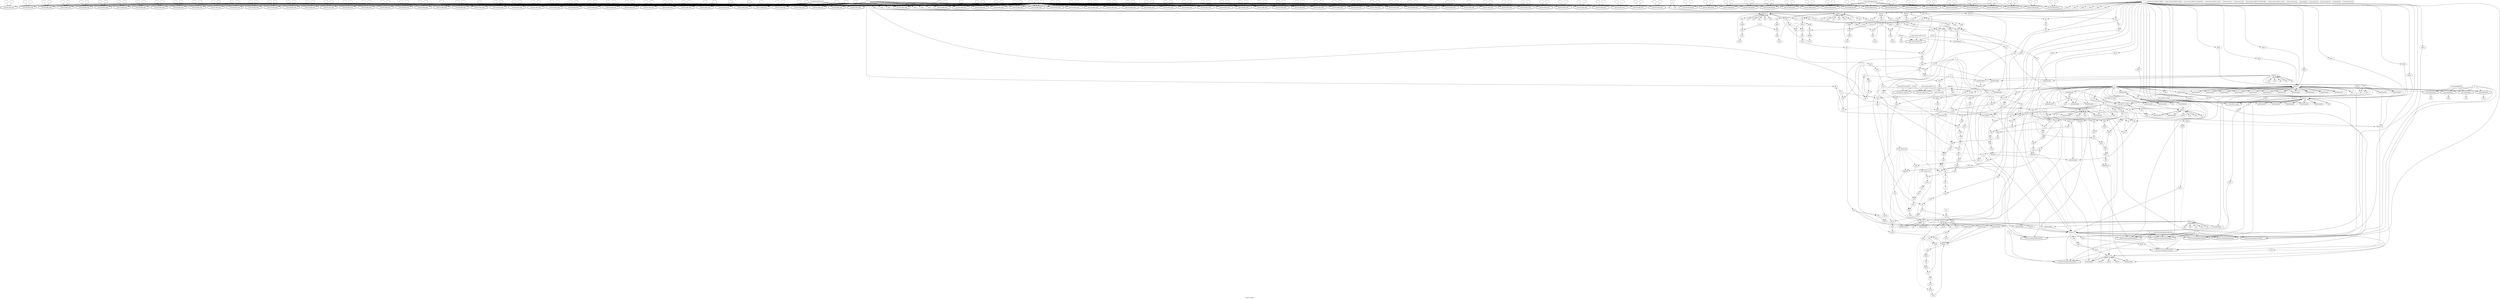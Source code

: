 digraph "DFG for 'Grafo'  "{
label="DFG for 'Grafo' ";
node_0[shape=ellipse,style=dashed,label="Memory 1"]
node_20[shape=octagon,style=solid,label="getelementptr"]
"node_0"->"node_20"
node_23[shape=doubleoctagon,style=solid,label="Call randombytes"]
"node_0"->"node_23"
node_29[shape=octagon,style=solid,label="getelementptr"]
"node_0"->"node_29"
node_31[shape=doubleoctagon,style=solid,label="Call randombytes"]
"node_0"->"node_31"
node_32[shape=octagon,style=solid,label="getelementptr"]
"node_0"->"node_32"
node_33[shape=octagon,style=solid,label="getelementptr"]
"node_0"->"node_33"
node_34[shape=doubleoctagon,style=solid,label="Call QRUOV_KeyGen"]
"node_0"->"node_34"
node_41[shape=octagon,style=solid,label="getelementptr"]
"node_0"->"node_41"
node_45[shape=octagon,style=solid,label="getelementptr"]
"node_0"->"node_45"
node_51[shape=octagon,style=solid,label="getelementptr"]
"node_0"->"node_51"
node_74[shape=doubleoctagon,style=solid,label="Call llvm.memcpy.p0i8.p0i8.i64"]
"node_0"->"node_74"
node_128[shape=octagon,style=solid,label="getelementptr"]
"node_0"->"node_128"
node_130[shape=doubleoctagon,style=solid,label="Call randombytes"]
"node_0"->"node_130"
node_134[shape=octagon,style=solid,label="getelementptr"]
"node_0"->"node_134"
node_136[shape=doubleoctagon,style=solid,label="Call randombytes"]
"node_0"->"node_136"
node_142[shape=octagon,style=solid,label="getelementptr"]
"node_0"->"node_142"
node_143[shape=octagon,style=solid,label="getelementptr"]
"node_0"->"node_143"
node_145[shape=doubleoctagon,style=solid,label="Call QRUOV_Sign"]
"node_0"->"node_145"
node_736[shape=octagon,style=solid,label="phi"]
"node_0"->"node_736"
node_1[shape=octagon,style=solid,label="alloca"]
"node_1"->"node_0"
node_9[shape=box,style=solid,label="0"]
node_7[shape=doubleoctagon,style=solid,label="Call llvm.dbg.value"]
"node_9"->"node_7"
node_13[shape=doubleoctagon,style=solid,label="Call llvm.dbg.value"]
"node_9"->"node_13"
node_40[shape=octagon,style=solid,label="store"]
"node_9"->"node_40"
node_50[shape=octagon,style=solid,label="store"]
"node_9"->"node_50"
node_55[shape=doubleoctagon,style=solid,label="Call llvm.dbg.value"]
"node_9"->"node_55"
node_58[shape=doubleoctagon,style=solid,label="Call llvm.dbg.value"]
"node_9"->"node_58"
node_61[shape=doubleoctagon,style=solid,label="Call llvm.dbg.value"]
"node_9"->"node_61"
node_69[shape=doubleoctagon,style=solid,label="Call llvm.dbg.value"]
"node_9"->"node_69"
node_94[shape=doubleoctagon,style=solid,label="Call llvm.dbg.value"]
"node_9"->"node_94"
node_97[shape=doubleoctagon,style=solid,label="Call llvm.dbg.value"]
"node_9"->"node_97"
node_100[shape=doubleoctagon,style=solid,label="Call llvm.dbg.value"]
"node_9"->"node_100"
node_103[shape=doubleoctagon,style=solid,label="Call llvm.dbg.value"]
"node_9"->"node_103"
node_204[shape=octagon,style=solid,label="phi"]
"node_9"->"node_204"
node_106[shape=doubleoctagon,style=solid,label="Call llvm.dbg.value"]
"node_9"->"node_106"
node_112[shape=octagon,style=solid,label="store"]
"node_9"->"node_112"
node_152[shape=octagon,style=solid,label="store"]
"node_9"->"node_152"
node_163[shape=doubleoctagon,style=solid,label="Call llvm.dbg.value"]
"node_9"->"node_163"
node_166[shape=doubleoctagon,style=solid,label="Call llvm.dbg.value"]
"node_9"->"node_166"
node_169[shape=doubleoctagon,style=solid,label="Call llvm.dbg.value"]
"node_9"->"node_169"
node_176[shape=doubleoctagon,style=solid,label="Call llvm.dbg.value"]
"node_9"->"node_176"
node_186[shape=doubleoctagon,style=solid,label="Call llvm.dbg.value"]
"node_9"->"node_186"
node_189[shape=doubleoctagon,style=solid,label="Call llvm.dbg.value"]
"node_9"->"node_189"
node_192[shape=doubleoctagon,style=solid,label="Call llvm.dbg.value"]
"node_9"->"node_192"
node_200[shape=doubleoctagon,style=solid,label="Call llvm.dbg.value"]
"node_9"->"node_200"
node_415[shape=doubleoctagon,style=solid,label="Call llvm.dbg.value"]
"node_9"->"node_415"
node_422[shape=doubleoctagon,style=solid,label="Call llvm.dbg.value"]
"node_9"->"node_422"
node_399[shape=doubleoctagon,style=solid,label="Call llvm.dbg.value"]
"node_9"->"node_399"
node_431[shape=doubleoctagon,style=solid,label="Call llvm.dbg.value"]
"node_9"->"node_431"
node_215[shape=doubleoctagon,style=solid,label="Call llvm.dbg.value"]
"node_9"->"node_215"
node_223[shape=doubleoctagon,style=solid,label="Call llvm.dbg.value"]
"node_9"->"node_223"
node_226[shape=doubleoctagon,style=solid,label="Call llvm.dbg.value"]
"node_9"->"node_226"
node_229[shape=doubleoctagon,style=solid,label="Call llvm.dbg.value"]
"node_9"->"node_229"
node_232[shape=doubleoctagon,style=solid,label="Call llvm.dbg.value"]
"node_9"->"node_232"
node_235[shape=doubleoctagon,style=solid,label="Call llvm.dbg.value"]
"node_9"->"node_235"
node_241[shape=octagon,style=solid,label="store"]
"node_9"->"node_241"
node_253[shape=octagon,style=solid,label="store"]
"node_9"->"node_253"
node_284[shape=doubleoctagon,style=solid,label="Call llvm.dbg.value"]
"node_9"->"node_284"
node_287[shape=doubleoctagon,style=solid,label="Call llvm.dbg.value"]
"node_9"->"node_287"
node_290[shape=doubleoctagon,style=solid,label="Call llvm.dbg.value"]
"node_9"->"node_290"
node_298[shape=doubleoctagon,style=solid,label="Call llvm.dbg.value"]
"node_9"->"node_298"
node_301[shape=octagon,style=solid,label="phi"]
"node_9"->"node_301"
node_315[shape=doubleoctagon,style=solid,label="Call llvm.dbg.value"]
"node_9"->"node_315"
node_317[shape=doubleoctagon,style=solid,label="Call llvm.dbg.value"]
"node_9"->"node_317"
node_320[shape=doubleoctagon,style=solid,label="Call llvm.dbg.value"]
"node_9"->"node_320"
node_323[shape=doubleoctagon,style=solid,label="Call llvm.dbg.value"]
"node_9"->"node_323"
node_330[shape=doubleoctagon,style=solid,label="Call llvm.dbg.value"]
"node_9"->"node_330"
node_345[shape=doubleoctagon,style=solid,label="Call llvm.dbg.value"]
"node_9"->"node_345"
node_348[shape=doubleoctagon,style=solid,label="Call llvm.dbg.value"]
"node_9"->"node_348"
node_351[shape=doubleoctagon,style=solid,label="Call llvm.dbg.value"]
"node_9"->"node_351"
node_366[shape=doubleoctagon,style=solid,label="Call llvm.dbg.value"]
"node_9"->"node_366"
node_373[shape=doubleoctagon,style=solid,label="Call llvm.dbg.value"]
"node_9"->"node_373"
node_378[shape=doubleoctagon,style=solid,label="Call llvm.dbg.value"]
"node_9"->"node_378"
node_385[shape=doubleoctagon,style=solid,label="Call llvm.dbg.value"]
"node_9"->"node_385"
node_391[shape=doubleoctagon,style=solid,label="Call llvm.dbg.value"]
"node_9"->"node_391"
node_409[shape=doubleoctagon,style=solid,label="Call llvm.dbg.value"]
"node_9"->"node_409"
node_412[shape=doubleoctagon,style=solid,label="Call llvm.dbg.value"]
"node_9"->"node_412"
node_425[shape=doubleoctagon,style=solid,label="Call llvm.dbg.value"]
"node_9"->"node_425"
node_428[shape=doubleoctagon,style=solid,label="Call llvm.dbg.value"]
"node_9"->"node_428"
node_441[shape=doubleoctagon,style=solid,label="Call llvm.dbg.value"]
"node_9"->"node_441"
node_448[shape=doubleoctagon,style=solid,label="Call llvm.dbg.value"]
"node_9"->"node_448"
node_456[shape=doubleoctagon,style=solid,label="Call llvm.dbg.value"]
"node_9"->"node_456"
node_462[shape=doubleoctagon,style=solid,label="Call llvm.dbg.value"]
"node_9"->"node_462"
node_466[shape=doubleoctagon,style=solid,label="Call llvm.dbg.value"]
"node_9"->"node_466"
node_473[shape=doubleoctagon,style=solid,label="Call llvm.dbg.value"]
"node_9"->"node_473"
node_501[shape=doubleoctagon,style=solid,label="Call llvm.dbg.value"]
"node_9"->"node_501"
node_515[shape=doubleoctagon,style=solid,label="Call llvm.dbg.value"]
"node_9"->"node_515"
node_518[shape=doubleoctagon,style=solid,label="Call llvm.dbg.value"]
"node_9"->"node_518"
node_521[shape=doubleoctagon,style=solid,label="Call llvm.dbg.value"]
"node_9"->"node_521"
node_528[shape=doubleoctagon,style=solid,label="Call llvm.dbg.value"]
"node_9"->"node_528"
node_540[shape=doubleoctagon,style=solid,label="Call llvm.dbg.value"]
"node_9"->"node_540"
node_543[shape=doubleoctagon,style=solid,label="Call llvm.dbg.value"]
"node_9"->"node_543"
node_549[shape=doubleoctagon,style=solid,label="Call llvm.dbg.value"]
"node_9"->"node_549"
node_566[shape=doubleoctagon,style=solid,label="Call llvm.dbg.value"]
"node_9"->"node_566"
node_571[shape=doubleoctagon,style=solid,label="Call llvm.dbg.value"]
"node_9"->"node_571"
node_574[shape=doubleoctagon,style=solid,label="Call llvm.dbg.value"]
"node_9"->"node_574"
node_584[shape=doubleoctagon,style=solid,label="Call llvm.dbg.value"]
"node_9"->"node_584"
node_590[shape=doubleoctagon,style=solid,label="Call llvm.dbg.value"]
"node_9"->"node_590"
node_600[shape=doubleoctagon,style=solid,label="Call llvm.dbg.value"]
"node_9"->"node_600"
node_605[shape=doubleoctagon,style=solid,label="Call llvm.dbg.value"]
"node_9"->"node_605"
node_612[shape=doubleoctagon,style=solid,label="Call llvm.dbg.value"]
"node_9"->"node_612"
node_625[shape=doubleoctagon,style=solid,label="Call llvm.dbg.value"]
"node_9"->"node_625"
node_636[shape=doubleoctagon,style=solid,label="Call llvm.dbg.value"]
"node_9"->"node_636"
node_641[shape=doubleoctagon,style=solid,label="Call llvm.dbg.value"]
"node_9"->"node_641"
node_648[shape=doubleoctagon,style=solid,label="Call llvm.dbg.value"]
"node_9"->"node_648"
node_657[shape=doubleoctagon,style=solid,label="Call llvm.dbg.value"]
"node_9"->"node_657"
node_662[shape=doubleoctagon,style=solid,label="Call llvm.dbg.value"]
"node_9"->"node_662"
node_665[shape=doubleoctagon,style=solid,label="Call llvm.dbg.value"]
"node_9"->"node_665"
node_668[shape=doubleoctagon,style=solid,label="Call llvm.dbg.value"]
"node_9"->"node_668"
node_677[shape=doubleoctagon,style=solid,label="Call llvm.dbg.value"]
"node_9"->"node_677"
node_684[shape=doubleoctagon,style=solid,label="Call llvm.dbg.value"]
"node_9"->"node_684"
node_692[shape=doubleoctagon,style=solid,label="Call llvm.dbg.value"]
"node_9"->"node_692"
node_718[shape=doubleoctagon,style=solid,label="Call llvm.dbg.value"]
"node_9"->"node_718"
node_723[shape=doubleoctagon,style=solid,label="Call llvm.dbg.value"]
"node_9"->"node_723"
node_727[shape=doubleoctagon,style=solid,label="Call llvm.dbg.value"]
"node_9"->"node_727"
node_10[shape=ellipse,style=solid,label=""]
"node_10"->"node_7"
node_11[shape=ellipse,style=solid,label=""]
node_26[shape=doubleoctagon,style=solid,label="Call llvm.dbg.declare"]
"node_11"->"node_26"
node_16[shape=doubleoctagon,style=solid,label="Call llvm.dbg.declare"]
"node_11"->"node_16"
"node_11"->"node_7"
"node_11"->"node_13"
node_37[shape=doubleoctagon,style=solid,label="Call llvm.dbg.declare"]
"node_11"->"node_37"
node_47[shape=doubleoctagon,style=solid,label="Call llvm.dbg.declare"]
"node_11"->"node_47"
"node_11"->"node_55"
"node_11"->"node_58"
"node_11"->"node_61"
"node_11"->"node_69"
"node_11"->"node_94"
"node_11"->"node_97"
"node_11"->"node_100"
"node_11"->"node_103"
"node_11"->"node_106"
node_109[shape=doubleoctagon,style=solid,label="Call llvm.dbg.declare"]
"node_11"->"node_109"
node_113[shape=doubleoctagon,style=solid,label="Call llvm.dbg.declare"]
"node_11"->"node_113"
node_120[shape=doubleoctagon,style=solid,label="Call llvm.dbg.declare"]
"node_11"->"node_120"
node_125[shape=doubleoctagon,style=solid,label="Call llvm.dbg.declare"]
"node_11"->"node_125"
node_131[shape=doubleoctagon,style=solid,label="Call llvm.dbg.declare"]
"node_11"->"node_131"
node_137[shape=doubleoctagon,style=solid,label="Call llvm.dbg.declare"]
"node_11"->"node_137"
node_149[shape=doubleoctagon,style=solid,label="Call llvm.dbg.declare"]
"node_11"->"node_149"
"node_11"->"node_163"
"node_11"->"node_166"
"node_11"->"node_169"
"node_11"->"node_176"
"node_11"->"node_186"
"node_11"->"node_189"
"node_11"->"node_192"
"node_11"->"node_200"
"node_11"->"node_415"
"node_11"->"node_422"
"node_11"->"node_399"
"node_11"->"node_431"
"node_11"->"node_215"
"node_11"->"node_223"
"node_11"->"node_226"
"node_11"->"node_229"
"node_11"->"node_232"
"node_11"->"node_235"
node_238[shape=doubleoctagon,style=solid,label="Call llvm.dbg.declare"]
"node_11"->"node_238"
node_242[shape=doubleoctagon,style=solid,label="Call llvm.dbg.declare"]
"node_11"->"node_242"
node_250[shape=doubleoctagon,style=solid,label="Call llvm.dbg.declare"]
"node_11"->"node_250"
node_254[shape=doubleoctagon,style=solid,label="Call llvm.dbg.declare"]
"node_11"->"node_254"
"node_11"->"node_284"
"node_11"->"node_287"
"node_11"->"node_290"
"node_11"->"node_298"
"node_11"->"node_315"
"node_11"->"node_317"
"node_11"->"node_320"
"node_11"->"node_323"
"node_11"->"node_330"
node_342[shape=doubleoctagon,style=solid,label="Call llvm.dbg.declare"]
"node_11"->"node_342"
"node_11"->"node_345"
"node_11"->"node_348"
"node_11"->"node_351"
"node_11"->"node_366"
"node_11"->"node_373"
node_375[shape=doubleoctagon,style=solid,label="Call llvm.dbg.declare"]
"node_11"->"node_375"
"node_11"->"node_378"
"node_11"->"node_385"
"node_11"->"node_391"
"node_11"->"node_409"
"node_11"->"node_412"
"node_11"->"node_425"
"node_11"->"node_428"
"node_11"->"node_441"
"node_11"->"node_448"
"node_11"->"node_456"
"node_11"->"node_462"
"node_11"->"node_466"
"node_11"->"node_473"
"node_11"->"node_501"
"node_11"->"node_515"
"node_11"->"node_518"
"node_11"->"node_521"
"node_11"->"node_528"
"node_11"->"node_540"
"node_11"->"node_543"
node_546[shape=doubleoctagon,style=solid,label="Call llvm.dbg.declare"]
"node_11"->"node_546"
"node_11"->"node_549"
"node_11"->"node_566"
"node_11"->"node_571"
"node_11"->"node_574"
"node_11"->"node_584"
node_587[shape=doubleoctagon,style=solid,label="Call llvm.dbg.declare"]
"node_11"->"node_587"
"node_11"->"node_590"
"node_11"->"node_600"
"node_11"->"node_605"
"node_11"->"node_612"
"node_11"->"node_625"
"node_11"->"node_636"
"node_11"->"node_641"
"node_11"->"node_648"
"node_11"->"node_657"
"node_11"->"node_662"
"node_11"->"node_665"
"node_11"->"node_668"
"node_11"->"node_677"
"node_11"->"node_684"
"node_11"->"node_692"
"node_11"->"node_718"
"node_11"->"node_723"
"node_11"->"node_727"
node_17[shape=ellipse,style=solid,label=""]
"node_17"->"node_16"
node_18[shape=ellipse,style=solid,label=""]
"node_18"->"node_16"
node_19[shape=box,style=solid,label="Const:llvm.dbg.declare"]
"node_19"->"node_26"
"node_19"->"node_16"
"node_19"->"node_37"
"node_19"->"node_47"
"node_19"->"node_109"
"node_19"->"node_113"
"node_19"->"node_120"
"node_19"->"node_125"
"node_19"->"node_131"
"node_19"->"node_137"
"node_19"->"node_149"
"node_19"->"node_238"
"node_19"->"node_242"
"node_19"->"node_250"
"node_19"->"node_254"
"node_19"->"node_342"
"node_19"->"node_375"
"node_19"->"node_546"
"node_19"->"node_587"
"node_20"->"node_0"
node_21[shape=box,style=solid,label="0"]
"node_21"->"node_20"
"node_21"->"node_29"
"node_21"->"node_32"
"node_21"->"node_33"
"node_21"->"node_41"
"node_21"->"node_45"
"node_21"->"node_51"
node_116[shape=octagon,style=solid,label="getelementptr"]
"node_21"->"node_116"
node_123[shape=octagon,style=solid,label="getelementptr"]
"node_21"->"node_123"
"node_21"->"node_128"
"node_21"->"node_134"
node_140[shape=octagon,style=solid,label="getelementptr"]
"node_21"->"node_140"
node_141[shape=octagon,style=solid,label="getelementptr"]
"node_21"->"node_141"
"node_21"->"node_142"
"node_21"->"node_143"
node_144[shape=octagon,style=solid,label="getelementptr"]
"node_21"->"node_144"
node_153[shape=octagon,style=solid,label="getelementptr"]
"node_21"->"node_153"
node_196[shape=octagon,style=solid,label="getelementptr"]
"node_21"->"node_196"
node_197[shape=octagon,style=solid,label="getelementptr"]
"node_21"->"node_197"
node_211[shape=octagon,style=solid,label="getelementptr"]
"node_21"->"node_211"
node_212[shape=octagon,style=solid,label="getelementptr"]
"node_21"->"node_212"
node_245[shape=octagon,style=solid,label="getelementptr"]
"node_21"->"node_245"
node_257[shape=octagon,style=solid,label="getelementptr"]
"node_21"->"node_257"
node_261[shape=octagon,style=solid,label="getelementptr"]
"node_21"->"node_261"
node_267[shape=octagon,style=solid,label="getelementptr"]
"node_21"->"node_267"
node_272[shape=octagon,style=solid,label="icmp"]
"node_21"->"node_272"
node_281[shape=octagon,style=solid,label="phi"]
"node_21"->"node_281"
node_294[shape=octagon,style=solid,label="getelementptr"]
"node_21"->"node_294"
node_295[shape=octagon,style=solid,label="getelementptr"]
"node_21"->"node_295"
node_306[shape=octagon,style=solid,label="getelementptr"]
"node_21"->"node_306"
node_307[shape=octagon,style=solid,label="getelementptr"]
"node_21"->"node_307"
node_355[shape=octagon,style=solid,label="phi"]
"node_21"->"node_355"
node_406[shape=octagon,style=solid,label="getelementptr"]
"node_21"->"node_406"
node_477[shape=octagon,style=solid,label="icmp"]
"node_21"->"node_477"
node_552[shape=octagon,style=solid,label="phi"]
"node_21"->"node_552"
node_564[shape=octagon,style=solid,label="getelementptr"]
"node_21"->"node_564"
node_568[shape=octagon,style=solid,label="getelementptr"]
"node_21"->"node_568"
node_593[shape=octagon,style=solid,label="phi"]
"node_21"->"node_593"
node_623[shape=octagon,style=solid,label="getelementptr"]
"node_21"->"node_623"
node_654[shape=octagon,style=solid,label="getelementptr"]
"node_21"->"node_654"
node_713[shape=octagon,style=solid,label="phi"]
"node_21"->"node_713"
node_22[shape=ellipse,style=solid,label="call"]
"node_23"->"node_22"
node_24[shape=box,style=solid,label="32"]
"node_24"->"node_23"
"node_24"->"node_31"
"node_24"->"node_74"
"node_24"->"node_130"
"node_24"->"node_136"
node_180[shape=doubleoctagon,style=solid,label="Call llvm.memcpy.p0i8.p0i8.i64"]
"node_24"->"node_180"
node_25[shape=box,style=solid,label="Const:randombytes"]
"node_25"->"node_23"
"node_25"->"node_31"
"node_25"->"node_130"
"node_25"->"node_136"
node_5[shape=octagon,style=solid,label="alloca"]
node_4[shape=ellipse,style=dashed,label="Memory 4"]
"node_5"->"node_4"
node_15[shape=ellipse,style=solid,label=""]
"node_15"->"node_13"
node_8[shape=ellipse,style=solid,label=""]
"node_8"->"node_7"
node_12[shape=box,style=solid,label="Const:llvm.dbg.value"]
"node_12"->"node_7"
"node_12"->"node_13"
"node_12"->"node_55"
"node_12"->"node_58"
"node_12"->"node_61"
"node_12"->"node_69"
"node_12"->"node_94"
"node_12"->"node_97"
"node_12"->"node_100"
"node_12"->"node_103"
"node_12"->"node_106"
"node_12"->"node_163"
"node_12"->"node_166"
"node_12"->"node_169"
"node_12"->"node_176"
"node_12"->"node_186"
"node_12"->"node_189"
"node_12"->"node_192"
"node_12"->"node_200"
"node_12"->"node_415"
"node_12"->"node_422"
"node_12"->"node_399"
"node_12"->"node_431"
"node_12"->"node_215"
"node_12"->"node_223"
"node_12"->"node_226"
"node_12"->"node_229"
"node_12"->"node_232"
"node_12"->"node_235"
"node_12"->"node_284"
"node_12"->"node_287"
"node_12"->"node_290"
"node_12"->"node_298"
"node_12"->"node_315"
"node_12"->"node_317"
"node_12"->"node_320"
"node_12"->"node_323"
"node_12"->"node_330"
"node_12"->"node_345"
"node_12"->"node_348"
"node_12"->"node_351"
"node_12"->"node_366"
"node_12"->"node_373"
"node_12"->"node_378"
"node_12"->"node_385"
"node_12"->"node_391"
"node_12"->"node_409"
"node_12"->"node_412"
"node_12"->"node_425"
"node_12"->"node_428"
"node_12"->"node_441"
"node_12"->"node_448"
"node_12"->"node_456"
"node_12"->"node_462"
"node_12"->"node_466"
"node_12"->"node_473"
"node_12"->"node_501"
"node_12"->"node_515"
"node_12"->"node_518"
"node_12"->"node_521"
"node_12"->"node_528"
"node_12"->"node_540"
"node_12"->"node_543"
"node_12"->"node_549"
"node_12"->"node_566"
"node_12"->"node_571"
"node_12"->"node_574"
"node_12"->"node_584"
"node_12"->"node_590"
"node_12"->"node_600"
"node_12"->"node_605"
"node_12"->"node_612"
"node_12"->"node_625"
"node_12"->"node_636"
"node_12"->"node_641"
"node_12"->"node_648"
"node_12"->"node_657"
"node_12"->"node_662"
"node_12"->"node_665"
"node_12"->"node_668"
"node_12"->"node_677"
"node_12"->"node_684"
"node_12"->"node_692"
"node_12"->"node_718"
"node_12"->"node_723"
"node_12"->"node_727"
node_14[shape=ellipse,style=solid,label=""]
"node_14"->"node_13"
node_6[shape=octagon,style=solid,label="alloca"]
"node_6"->"node_4"
node_53[shape=doubleoctagon,style=solid,label="Call store_QRUOV_P3"]
"node_4"->"node_53"
node_65[shape=octagon,style=solid,label="load"]
"node_4"->"node_65"
node_78[shape=octagon,style=solid,label="load"]
"node_4"->"node_78"
node_738[shape=octagon,style=solid,label="phi"]
"node_4"->"node_738"
node_2[shape=box,style=solid,label="1"]
"node_2"->"node_1"
"node_2"->"node_5"
"node_2"->"node_6"
node_3[shape=octagon,style=solid,label="alloca"]
"node_2"->"node_3"
"node_2"->"node_74"
node_84[shape=octagon,style=solid,label="alloca"]
"node_2"->"node_84"
node_86[shape=octagon,style=solid,label="alloca"]
"node_2"->"node_86"
node_87[shape=octagon,style=solid,label="alloca"]
"node_2"->"node_87"
node_88[shape=octagon,style=solid,label="alloca"]
"node_2"->"node_88"
node_89[shape=octagon,style=solid,label="alloca"]
"node_2"->"node_89"
node_91[shape=octagon,style=solid,label="alloca"]
"node_2"->"node_91"
node_93[shape=octagon,style=solid,label="alloca"]
"node_2"->"node_93"
node_159[shape=doubleoctagon,style=solid,label="Call llvm.memcpy.p0i8.p0i8.i64"]
"node_2"->"node_159"
"node_2"->"node_180"
"node_2"->"node_211"
node_217[shape=octagon,style=solid,label="alloca"]
"node_2"->"node_217"
node_218[shape=octagon,style=solid,label="alloca"]
"node_2"->"node_218"
node_220[shape=octagon,style=solid,label="alloca"]
"node_2"->"node_220"
node_222[shape=octagon,style=solid,label="alloca"]
"node_2"->"node_222"
node_279[shape=doubleoctagon,style=solid,label="Call llvm.memcpy.p0i8.p0i8.i64"]
"node_2"->"node_279"
"node_2"->"node_281"
node_283[shape=octagon,style=solid,label="alloca"]
"node_2"->"node_283"
"node_2"->"node_306"
node_334[shape=doubleoctagon,style=solid,label="Call llvm.memcpy.p0i8.p0i8.i64"]
"node_2"->"node_334"
node_357[shape=octagon,style=solid,label="add"]
"node_2"->"node_357"
node_452[shape=octagon,style=solid,label="shl"]
"node_2"->"node_452"
node_455[shape=octagon,style=solid,label="sub"]
"node_2"->"node_455"
node_532[shape=doubleoctagon,style=solid,label="Call llvm.memcpy.p0i8.p0i8.i64"]
"node_2"->"node_532"
node_539[shape=octagon,style=solid,label="alloca"]
"node_2"->"node_539"
node_554[shape=octagon,style=solid,label="add"]
"node_2"->"node_554"
node_583[shape=octagon,style=solid,label="alloca"]
"node_2"->"node_583"
node_595[shape=octagon,style=solid,label="add"]
"node_2"->"node_595"
node_630[shape=octagon,style=solid,label="add"]
"node_2"->"node_630"
node_688[shape=octagon,style=solid,label="shl"]
"node_2"->"node_688"
node_691[shape=octagon,style=solid,label="sub"]
"node_2"->"node_691"
"node_3"->"node_0"
node_27[shape=ellipse,style=solid,label=""]
"node_27"->"node_26"
node_28[shape=ellipse,style=solid,label=""]
"node_28"->"node_26"
"node_29"->"node_0"
node_30[shape=ellipse,style=solid,label="call2"]
"node_31"->"node_30"
"node_32"->"node_0"
"node_33"->"node_0"
node_35[shape=box,style=solid,label="Const:"]
"node_35"->"node_34"
"node_35"->"node_53"
node_36[shape=box,style=solid,label="Const:QRUOV_KeyGen"]
"node_36"->"node_34"
node_38[shape=ellipse,style=solid,label=""]
"node_38"->"node_37"
node_39[shape=ellipse,style=solid,label=""]
"node_39"->"node_37"
"node_40"->"node_4"
"node_41"->"node_0"
node_739[shape=octagon,style=solid,label="phi"]
node_118[shape=ellipse,style=dashed,label="Memory 5"]
"node_739"->"node_118"
node_43[shape=ellipse,style=dashed,label="Memory 3"]
"node_43"->"node_53"
node_73[shape=octagon,style=solid,label="getelementptr"]
"node_43"->"node_73"
node_737[shape=octagon,style=solid,label="phi"]
"node_43"->"node_737"
node_44[shape=box,style=solid,label="Const:store_QRUOV_SEED"]
"node_45"->"node_0"
node_740[shape=octagon,style=solid,label="phi"]
node_83[shape=ellipse,style=dashed,label="Memory 6"]
"node_740"->"node_83"
node_48[shape=ellipse,style=solid,label=""]
"node_48"->"node_47"
node_49[shape=ellipse,style=solid,label=""]
"node_49"->"node_47"
"node_50"->"node_4"
"node_51"->"node_0"
node_741[shape=octagon,style=solid,label="phi"]
node_85[shape=ellipse,style=dashed,label="Memory 7"]
"node_741"->"node_85"
node_54[shape=box,style=solid,label="Const:store_QRUOV_P3"]
"node_54"->"node_53"
node_56[shape=ellipse,style=solid,label=""]
"node_56"->"node_55"
node_57[shape=ellipse,style=solid,label=""]
"node_57"->"node_55"
node_59[shape=ellipse,style=solid,label=""]
"node_59"->"node_58"
node_60[shape=ellipse,style=solid,label=""]
"node_60"->"node_58"
node_62[shape=ellipse,style=solid,label=""]
"node_62"->"node_61"
node_63[shape=ellipse,style=solid,label=""]
"node_63"->"node_61"
node_64[shape=ellipse,style=solid,label="tmp1"]
node_67[shape=octagon,style=solid,label="lshr"]
"node_64"->"node_67"
"node_65"->"node_64"
node_66[shape=ellipse,style=solid,label="shr"]
"node_66"->"node_73"
"node_67"->"node_66"
node_68[shape=box,style=solid,label="3"]
"node_68"->"node_67"
node_175[shape=octagon,style=solid,label="lshr"]
"node_68"->"node_175"
node_329[shape=octagon,style=solid,label="lshr"]
"node_68"->"node_329"
node_447[shape=octagon,style=solid,label="lshr"]
"node_68"->"node_447"
node_527[shape=octagon,style=solid,label="lshr"]
"node_68"->"node_527"
node_683[shape=octagon,style=solid,label="lshr"]
"node_68"->"node_683"
node_70[shape=ellipse,style=solid,label=""]
"node_70"->"node_69"
node_71[shape=ellipse,style=solid,label=""]
"node_71"->"node_69"
node_72[shape=ellipse,style=dashed,label="Memory 0"]
"node_72"->"node_74"
"node_72"->"node_159"
"node_72"->"node_180"
node_278[shape=octagon,style=solid,label="load"]
"node_72"->"node_278"
"node_72"->"node_279"
"node_72"->"node_334"
"node_72"->"node_532"
node_619[shape=octagon,style=solid,label="load"]
"node_72"->"node_619"
node_661[shape=doubleoctagon,style=solid,label="Call llvm.memcpy.p0i8.p0i8.i64"]
"node_72"->"node_661"
"node_73"->"node_72"
node_75[shape=box,style=solid,label="0"]
"node_75"->"node_74"
"node_75"->"node_159"
"node_75"->"node_180"
"node_75"->"node_279"
node_312[shape=doubleoctagon,style=solid,label="Call llvm.memcpy.p0i8.p0i8.i64"]
"node_75"->"node_312"
"node_75"->"node_334"
"node_75"->"node_532"
"node_75"->"node_661"
node_76[shape=box,style=solid,label="Const:llvm.memcpy.p0i8.p0i8.i64"]
"node_76"->"node_74"
"node_76"->"node_159"
"node_76"->"node_180"
"node_76"->"node_279"
"node_76"->"node_312"
"node_76"->"node_334"
"node_76"->"node_532"
"node_76"->"node_661"
node_77[shape=ellipse,style=solid,label="tmp6"]
node_80[shape=octagon,style=solid,label="add"]
"node_77"->"node_80"
"node_78"->"node_77"
node_79[shape=ellipse,style=solid,label="add"]
node_82[shape=octagon,style=solid,label="store"]
"node_79"->"node_82"
"node_80"->"node_79"
node_81[shape=box,style=solid,label="256"]
"node_81"->"node_80"
node_184[shape=octagon,style=solid,label="add"]
"node_81"->"node_184"
"node_82"->"node_4"
"node_83"->"node_740"
node_173[shape=octagon,style=solid,label="load"]
"node_83"->"node_173"
node_182[shape=octagon,style=solid,label="load"]
"node_83"->"node_182"
node_247[shape=doubleoctagon,style=solid,label="Call restore_QRUOV_P3"]
"node_83"->"node_247"
"node_84"->"node_83"
"node_85"->"node_741"
"node_85"->"node_116"
"node_85"->"node_123"
"node_85"->"node_140"
"node_85"->"node_141"
"node_85"->"node_145"
"node_85"->"node_180"
"node_85"->"node_245"
"node_85"->"node_261"
node_269[shape=doubleoctagon,style=solid,label="Call QRUOV_Verify"]
"node_85"->"node_269"
"node_86"->"node_85"
"node_87"->"node_85"
"node_88"->"node_0"
"node_89"->"node_0"
node_90[shape=ellipse,style=dashed,label="Memory 9"]
node_742[shape=octagon,style=solid,label="phi"]
"node_90"->"node_742"
"node_90"->"node_144"
"node_90"->"node_145"
"node_90"->"node_153"
"node_90"->"node_196"
"node_90"->"node_211"
"node_91"->"node_90"
node_92[shape=ellipse,style=dashed,label="Memory 11"]
node_744[shape=octagon,style=solid,label="phi"]
"node_92"->"node_744"
node_327[shape=octagon,style=solid,label="load"]
"node_92"->"node_327"
node_337[shape=octagon,style=solid,label="load"]
"node_92"->"node_337"
node_435[shape=octagon,style=solid,label="load"]
"node_92"->"node_435"
node_445[shape=octagon,style=solid,label="load"]
"node_92"->"node_445"
node_511[shape=octagon,style=solid,label="load"]
"node_92"->"node_511"
node_750[shape=octagon,style=solid,label="phi"]
"node_92"->"node_750"
node_753[shape=octagon,style=solid,label="phi"]
"node_92"->"node_753"
node_759[shape=octagon,style=solid,label="phi"]
"node_92"->"node_759"
node_763[shape=octagon,style=solid,label="phi"]
"node_92"->"node_763"
"node_93"->"node_92"
node_95[shape=ellipse,style=solid,label=""]
"node_95"->"node_94"
node_96[shape=ellipse,style=solid,label=""]
"node_96"->"node_94"
node_98[shape=ellipse,style=solid,label=""]
"node_98"->"node_97"
node_99[shape=ellipse,style=solid,label=""]
"node_99"->"node_97"
node_101[shape=ellipse,style=solid,label=""]
"node_101"->"node_100"
node_102[shape=ellipse,style=solid,label=""]
"node_102"->"node_100"
node_206[shape=octagon,style=solid,label="add"]
node_205[shape=ellipse,style=solid,label="inc"]
"node_206"->"node_205"
node_207[shape=box,style=solid,label="1"]
"node_207"->"node_206"
node_303[shape=octagon,style=solid,label="add"]
"node_207"->"node_303"
node_505[shape=octagon,style=solid,label="add"]
"node_207"->"node_505"
node_706[shape=octagon,style=solid,label="add"]
"node_207"->"node_706"
node_208[shape=ellipse,style=solid,label="cmp"]
"node_208"->"node_205" [style=dashed]
node_195[shape=ellipse,style=dashed,label="Memory 17"]
"node_208"->"node_195" [style=dashed]
node_779[shape=box,style=solid,label="Const:store_Fql"]
"node_208"->"node_779" [style=dashed]
node_209[shape=octagon,style=solid,label="icmp"]
"node_209"->"node_208"
node_210[shape=box,style=solid,label="67"]
"node_210"->"node_209"
node_305[shape=octagon,style=solid,label="icmp"]
"node_210"->"node_305"
node_201[shape=ellipse,style=solid,label=""]
"node_201"->"node_200"
"node_201"->"node_298"
node_202[shape=ellipse,style=solid,label=""]
"node_202"->"node_200"
"node_202"->"node_215"
node_203[shape=ellipse,style=solid,label="i.0"]
"node_203"->"node_206"
"node_203"->"node_209"
"node_203"->"node_212"
"node_204"->"node_203"
"node_205"->"node_204"
node_104[shape=ellipse,style=solid,label=""]
"node_104"->"node_103"
node_105[shape=ellipse,style=solid,label=""]
"node_105"->"node_103"
node_107[shape=ellipse,style=solid,label=""]
"node_107"->"node_106"
node_108[shape=ellipse,style=solid,label=""]
"node_108"->"node_106"
node_110[shape=ellipse,style=solid,label=""]
"node_110"->"node_109"
node_111[shape=ellipse,style=solid,label=""]
"node_111"->"node_109"
"node_112"->"node_83"
node_114[shape=ellipse,style=solid,label=""]
"node_114"->"node_113"
node_115[shape=ellipse,style=solid,label=""]
"node_115"->"node_113"
"node_116"->"node_85"
"node_742"->"node_90"
"node_118"->"node_739"
node_179[shape=octagon,style=solid,label="getelementptr"]
"node_118"->"node_179"
"node_118"->"node_247"
node_119[shape=box,style=solid,label="Const:restore_QRUOV_SEED"]
node_121[shape=ellipse,style=solid,label=""]
"node_121"->"node_120"
node_122[shape=ellipse,style=solid,label=""]
"node_122"->"node_120"
"node_123"->"node_85"
node_743[shape=octagon,style=solid,label="phi"]
node_155[shape=ellipse,style=dashed,label="Memory 10"]
"node_743"->"node_155"
node_126[shape=ellipse,style=solid,label=""]
"node_126"->"node_125"
node_127[shape=ellipse,style=solid,label=""]
"node_127"->"node_125"
"node_128"->"node_0"
node_129[shape=ellipse,style=solid,label="call"]
"node_130"->"node_129"
node_132[shape=ellipse,style=solid,label=""]
"node_132"->"node_131"
node_133[shape=ellipse,style=solid,label=""]
"node_133"->"node_131"
"node_134"->"node_0"
node_135[shape=ellipse,style=solid,label="call4"]
"node_136"->"node_135"
node_138[shape=ellipse,style=solid,label=""]
"node_138"->"node_137"
node_139[shape=ellipse,style=solid,label=""]
"node_139"->"node_137"
"node_140"->"node_85"
"node_141"->"node_85"
"node_142"->"node_0"
"node_143"->"node_0"
"node_144"->"node_90"
node_146[shape=ellipse,style=dashed,label="Memory 8"]
"node_146"->"node_145"
"node_146"->"node_159"
node_147[shape=ellipse,style=solid,label="mlen"]
"node_147"->"node_145"
"node_147"->"node_159"
node_161[shape=octagon,style=solid,label="add"]
"node_147"->"node_161"
node_148[shape=box,style=solid,label="Const:QRUOV_Sign"]
"node_148"->"node_145"
node_150[shape=ellipse,style=solid,label=""]
"node_150"->"node_149"
node_151[shape=ellipse,style=solid,label=""]
"node_151"->"node_149"
"node_152"->"node_92"
"node_153"->"node_90"
node_745[shape=octagon,style=solid,label="phi"]
node_259[shape=ellipse,style=dashed,label="Memory 13"]
"node_745"->"node_259"
"node_155"->"node_743"
node_157[shape=octagon,style=solid,label="getelementptr"]
"node_155"->"node_157"
node_333[shape=octagon,style=solid,label="getelementptr"]
"node_155"->"node_333"
node_479[shape=octagon,style=solid,label="getelementptr"]
"node_155"->"node_479"
node_483[shape=octagon,style=solid,label="getelementptr"]
"node_155"->"node_483"
node_506[shape=octagon,style=solid,label="getelementptr"]
"node_155"->"node_506"
node_749[shape=octagon,style=solid,label="phi"]
"node_155"->"node_749"
node_752[shape=octagon,style=solid,label="phi"]
"node_155"->"node_752"
node_758[shape=octagon,style=solid,label="phi"]
"node_155"->"node_758"
node_762[shape=octagon,style=solid,label="phi"]
"node_155"->"node_762"
node_156[shape=box,style=solid,label="Const:store_QRUOV_SIGNATURE"]
"node_157"->"node_72"
node_158[shape=box,style=solid,label="435"]
"node_158"->"node_157"
"node_158"->"node_161"
node_263[shape=octagon,style=solid,label="getelementptr"]
"node_158"->"node_263"
node_265[shape=octagon,style=solid,label="sub"]
"node_158"->"node_265"
node_274[shape=octagon,style=solid,label="sub"]
"node_158"->"node_274"
node_276[shape=octagon,style=solid,label="getelementptr"]
"node_158"->"node_276"
node_160[shape=ellipse,style=solid,label="add"]
node_162[shape=octagon,style=solid,label="store"]
"node_160"->"node_162"
"node_161"->"node_160"
"node_162"->"node_72"
node_164[shape=ellipse,style=solid,label=""]
"node_164"->"node_163"
node_165[shape=ellipse,style=solid,label=""]
"node_165"->"node_163"
node_167[shape=ellipse,style=solid,label=""]
"node_167"->"node_166"
node_168[shape=ellipse,style=solid,label=""]
"node_168"->"node_166"
node_170[shape=ellipse,style=solid,label=""]
"node_170"->"node_169"
node_171[shape=ellipse,style=solid,label=""]
"node_171"->"node_169"
node_172[shape=ellipse,style=solid,label="tmp1"]
"node_172"->"node_175"
"node_173"->"node_172"
node_174[shape=ellipse,style=solid,label="shr"]
"node_174"->"node_179"
"node_175"->"node_174"
node_177[shape=ellipse,style=solid,label=""]
"node_177"->"node_176"
node_178[shape=ellipse,style=solid,label=""]
"node_178"->"node_176"
"node_179"->"node_72"
node_181[shape=ellipse,style=solid,label="tmp6"]
"node_181"->"node_184"
"node_182"->"node_181"
node_183[shape=ellipse,style=solid,label="add"]
node_185[shape=octagon,style=solid,label="store"]
"node_183"->"node_185"
"node_184"->"node_183"
"node_185"->"node_83"
node_187[shape=ellipse,style=solid,label=""]
"node_187"->"node_186"
node_188[shape=ellipse,style=solid,label=""]
"node_188"->"node_186"
node_190[shape=ellipse,style=solid,label=""]
"node_190"->"node_189"
node_191[shape=ellipse,style=solid,label=""]
"node_191"->"node_189"
node_193[shape=ellipse,style=solid,label=""]
"node_193"->"node_192"
node_194[shape=ellipse,style=solid,label=""]
"node_194"->"node_192"
"node_195"->"node_197"
node_751[shape=octagon,style=solid,label="phi"]
"node_195"->"node_751"
"node_195"->"node_212"
node_754[shape=octagon,style=solid,label="phi"]
"node_195"->"node_754"
node_748[shape=octagon,style=solid,label="phi"]
"node_195"->"node_748"
"node_195"->"node_334"
node_405[shape=octagon,style=solid,label="bitcast"]
"node_195"->"node_405"
"node_196"->"node_195"
"node_197"->"node_195"
"node_751"->"node_195"
node_199[shape=box,style=solid,label="Const:store_QRUOV_SALT"]
node_413[shape=ellipse,style=solid,label=""]
"node_413"->"node_412"
node_414[shape=ellipse,style=solid,label=""]
"node_414"->"node_412"
node_416[shape=ellipse,style=solid,label=""]
"node_416"->"node_415"
node_417[shape=ellipse,style=solid,label=""]
"node_417"->"node_415"
node_764[shape=octagon,style=solid,label="phi"]
"node_764"->"node_259"
node_419[shape=ellipse,style=solid,label="x"]
node_760[shape=octagon,style=solid,label="phi"]
"node_419"->"node_760"
node_420[shape=box,style=solid,label="5"]
node_761[shape=octagon,style=solid,label="phi"]
"node_420"->"node_761"
node_777[shape=octagon,style=solid,label="phi"]
"node_420"->"node_777"
node_421[shape=box,style=solid,label="Const:store_bits"]
node_393[shape=ellipse,style=solid,label=""]
"node_393"->"node_391"
node_394[shape=ellipse,style=solid,label="mul"]
node_398[shape=octagon,style=solid,label="add"]
"node_394"->"node_398"
node_395[shape=octagon,style=solid,label="mul"]
"node_395"->"node_394"
node_396[shape=box,style=solid,label="4"]
"node_396"->"node_395"
node_609[shape=octagon,style=solid,label="mul"]
"node_396"->"node_609"
node_645[shape=octagon,style=solid,label="mul"]
"node_396"->"node_645"
node_397[shape=ellipse,style=solid,label="add"]
node_403[shape=octagon,style=solid,label="sext"]
"node_397"->"node_403"
"node_398"->"node_397"
node_400[shape=ellipse,style=solid,label=""]
"node_400"->"node_399"
node_401[shape=ellipse,style=solid,label=""]
"node_401"->"node_399"
"node_211"->"node_195"
"node_212"->"node_195"
"node_754"->"node_195"
node_429[shape=ellipse,style=solid,label=""]
"node_429"->"node_428"
node_430[shape=ellipse,style=solid,label=""]
"node_430"->"node_428"
node_432[shape=ellipse,style=solid,label=""]
"node_432"->"node_431"
node_433[shape=ellipse,style=solid,label=""]
"node_433"->"node_431"
node_214[shape=box,style=solid,label="Const:store_Fql"]
node_216[shape=ellipse,style=solid,label=""]
"node_216"->"node_215"
"node_217"->"node_83"
"node_218"->"node_85"
node_219[shape=ellipse,style=dashed,label="Memory 14"]
node_525[shape=octagon,style=solid,label="load"]
"node_219"->"node_525"
node_534[shape=octagon,style=solid,label="load"]
"node_219"->"node_534"
node_672[shape=octagon,style=solid,label="load"]
"node_219"->"node_672"
node_681[shape=octagon,style=solid,label="load"]
"node_219"->"node_681"
node_732[shape=octagon,style=solid,label="load"]
"node_219"->"node_732"
node_746[shape=octagon,style=solid,label="phi"]
"node_219"->"node_746"
node_765[shape=octagon,style=solid,label="phi"]
"node_219"->"node_765"
node_769[shape=octagon,style=solid,label="phi"]
"node_219"->"node_769"
node_771[shape=octagon,style=solid,label="phi"]
"node_219"->"node_771"
node_776[shape=octagon,style=solid,label="phi"]
"node_219"->"node_776"
"node_220"->"node_219"
node_221[shape=ellipse,style=dashed,label="Memory 15"]
"node_221"->"node_257"
"node_221"->"node_267"
"node_221"->"node_269"
"node_221"->"node_294"
"node_221"->"node_306"
node_747[shape=octagon,style=solid,label="phi"]
"node_221"->"node_747"
"node_222"->"node_221"
node_224[shape=ellipse,style=solid,label=""]
"node_224"->"node_223"
node_225[shape=ellipse,style=solid,label=""]
"node_225"->"node_223"
node_227[shape=ellipse,style=solid,label=""]
"node_227"->"node_226"
node_228[shape=ellipse,style=solid,label=""]
"node_228"->"node_226"
node_230[shape=ellipse,style=solid,label=""]
"node_230"->"node_229"
node_231[shape=ellipse,style=solid,label=""]
"node_231"->"node_229"
node_233[shape=ellipse,style=solid,label=""]
"node_233"->"node_232"
node_234[shape=ellipse,style=solid,label=""]
"node_234"->"node_232"
node_236[shape=ellipse,style=solid,label=""]
"node_236"->"node_235"
node_237[shape=ellipse,style=solid,label=""]
"node_237"->"node_235"
node_239[shape=ellipse,style=solid,label=""]
"node_239"->"node_238"
node_240[shape=ellipse,style=solid,label=""]
"node_240"->"node_238"
"node_241"->"node_83"
node_243[shape=ellipse,style=solid,label=""]
"node_243"->"node_242"
node_244[shape=ellipse,style=solid,label=""]
"node_244"->"node_242"
"node_245"->"node_85"
"node_744"->"node_92"
node_248[shape=box,style=solid,label="Const:"]
"node_248"->"node_247"
"node_248"->"node_269"
node_249[shape=box,style=solid,label="Const:restore_QRUOV_P3"]
"node_249"->"node_247"
node_251[shape=ellipse,style=solid,label=""]
"node_251"->"node_250"
node_252[shape=ellipse,style=solid,label=""]
"node_252"->"node_250"
"node_253"->"node_219"
node_255[shape=ellipse,style=solid,label=""]
"node_255"->"node_254"
node_256[shape=ellipse,style=solid,label=""]
"node_256"->"node_254"
"node_257"->"node_221"
"node_748"->"node_195"
"node_259"->"node_745"
"node_259"->"node_764"
"node_259"->"node_263"
"node_259"->"node_276"
node_770[shape=octagon,style=solid,label="phi"]
"node_259"->"node_770"
node_531[shape=octagon,style=solid,label="getelementptr"]
"node_259"->"node_531"
node_775[shape=octagon,style=solid,label="phi"]
"node_259"->"node_775"
node_696[shape=octagon,style=solid,label="getelementptr"]
"node_259"->"node_696"
node_707[shape=octagon,style=solid,label="getelementptr"]
"node_259"->"node_707"
node_768[shape=octagon,style=solid,label="phi"]
"node_259"->"node_768"
node_260[shape=box,style=solid,label="Const:restore_QRUOV_SIGNATURE"]
"node_261"->"node_85"
node_262[shape=ellipse,style=dashed,label="Memory 16"]
"node_262"->"node_269"
"node_262"->"node_279"
"node_263"->"node_262"
node_264[shape=ellipse,style=solid,label="sub"]
"node_264"->"node_269"
"node_265"->"node_264"
node_266[shape=ellipse,style=solid,label="smlen"]
"node_266"->"node_265"
"node_266"->"node_274"
"node_267"->"node_221"
node_268[shape=ellipse,style=solid,label="call"]
"node_268"->"node_272"
"node_269"->"node_268"
node_270[shape=box,style=solid,label="Const:QRUOV_Verify"]
"node_270"->"node_269"
node_271[shape=ellipse,style=solid,label="tobool"]
"node_271"->"node_262" [style=dashed]
node_273[shape=ellipse,style=solid,label="sub4"]
"node_271"->"node_273" [style=dashed]
node_277[shape=ellipse,style=solid,label="tmp10"]
"node_271"->"node_277" [style=dashed]
"node_272"->"node_271"
node_275[shape=octagon,style=solid,label="store"]
"node_273"->"node_275"
"node_274"->"node_273"
"node_275"->"node_72"
"node_276"->"node_262"
"node_277"->"node_279"
"node_278"->"node_277"
node_280[shape=ellipse,style=solid,label="retval.0"]
"node_281"->"node_280"
node_282[shape=ellipse,style=dashed,label="Memory 20"]
node_767[shape=octagon,style=solid,label="phi"]
"node_282"->"node_767"
node_311[shape=octagon,style=solid,label="bitcast"]
"node_282"->"node_311"
"node_282"->"node_312"
node_773[shape=octagon,style=solid,label="phi"]
"node_282"->"node_773"
node_659[shape=octagon,style=solid,label="bitcast"]
"node_282"->"node_659"
"node_283"->"node_282"
node_285[shape=ellipse,style=solid,label=""]
"node_285"->"node_284"
node_286[shape=ellipse,style=solid,label=""]
"node_286"->"node_284"
node_288[shape=ellipse,style=solid,label=""]
"node_288"->"node_287"
node_289[shape=ellipse,style=solid,label=""]
"node_289"->"node_287"
node_291[shape=ellipse,style=solid,label=""]
"node_291"->"node_290"
node_292[shape=ellipse,style=solid,label=""]
"node_292"->"node_290"
node_293[shape=ellipse,style=dashed,label="Memory 19"]
"node_293"->"node_295"
"node_293"->"node_307"
node_310[shape=octagon,style=solid,label="bitcast"]
"node_293"->"node_310"
"node_293"->"node_312"
"node_293"->"node_532"
node_766[shape=octagon,style=solid,label="phi"]
"node_293"->"node_766"
"node_294"->"node_293"
"node_295"->"node_293"
"node_767"->"node_282"
node_297[shape=box,style=solid,label="Const:restore_QRUOV_SALT"]
node_299[shape=ellipse,style=solid,label=""]
"node_299"->"node_298"
"node_299"->"node_315"
node_300[shape=ellipse,style=solid,label="i.0"]
"node_300"->"node_303"
"node_300"->"node_305"
"node_300"->"node_307"
"node_301"->"node_300"
node_302[shape=ellipse,style=solid,label="inc"]
"node_302"->"node_301"
"node_303"->"node_302"
node_304[shape=ellipse,style=solid,label="cmp"]
"node_304"->"node_282" [style=dashed]
"node_304"->"node_293" [style=dashed]
"node_304"->"node_302" [style=dashed]
node_780[shape=box,style=solid,label="Const:restore_Fql"]
"node_304"->"node_780" [style=dashed]
"node_305"->"node_304"
"node_306"->"node_293"
"node_307"->"node_293"
"node_770"->"node_259"
node_309[shape=box,style=solid,label="Const:restore_Fql"]
"node_310"->"node_293"
"node_311"->"node_282"
node_313[shape=box,style=solid,label="24"]
"node_313"->"node_312"
"node_313"->"node_661"
node_314[shape=box,style=solid,label="8"]
"node_314"->"node_312"
node_496[shape=octagon,style=solid,label="icmp"]
"node_314"->"node_496"
node_498[shape=octagon,style=solid,label="ashr"]
"node_314"->"node_498"
"node_314"->"node_661"
node_704[shape=octagon,style=solid,label="icmp"]
"node_314"->"node_704"
node_715[shape=octagon,style=solid,label="shl"]
"node_314"->"node_715"
node_316[shape=ellipse,style=solid,label=""]
"node_316"->"node_315"
node_318[shape=ellipse,style=solid,label=""]
"node_318"->"node_317"
node_319[shape=ellipse,style=solid,label=""]
"node_319"->"node_317"
node_321[shape=ellipse,style=solid,label=""]
"node_321"->"node_320"
node_322[shape=ellipse,style=solid,label=""]
"node_322"->"node_320"
node_324[shape=ellipse,style=solid,label=""]
"node_324"->"node_323"
node_325[shape=ellipse,style=solid,label=""]
"node_325"->"node_323"
node_326[shape=ellipse,style=solid,label="tmp1"]
"node_326"->"node_329"
"node_327"->"node_326"
node_328[shape=ellipse,style=solid,label="shr"]
"node_328"->"node_333"
"node_329"->"node_328"
node_331[shape=ellipse,style=solid,label=""]
"node_331"->"node_330"
node_332[shape=ellipse,style=solid,label=""]
"node_332"->"node_330"
"node_333"->"node_72"
node_335[shape=box,style=solid,label="16"]
"node_335"->"node_334"
"node_335"->"node_532"
node_336[shape=ellipse,style=solid,label="tmp6"]
node_339[shape=octagon,style=solid,label="add"]
"node_336"->"node_339"
"node_337"->"node_336"
node_338[shape=ellipse,style=solid,label="add"]
node_341[shape=octagon,style=solid,label="store"]
"node_338"->"node_341"
"node_339"->"node_338"
node_340[shape=box,style=solid,label="128"]
"node_340"->"node_339"
node_536[shape=octagon,style=solid,label="add"]
"node_340"->"node_536"
"node_341"->"node_92"
node_343[shape=ellipse,style=solid,label=""]
"node_343"->"node_342"
node_344[shape=ellipse,style=solid,label=""]
"node_344"->"node_342"
node_346[shape=ellipse,style=solid,label=""]
"node_346"->"node_345"
node_347[shape=ellipse,style=solid,label=""]
"node_347"->"node_345"
node_349[shape=ellipse,style=solid,label=""]
"node_349"->"node_348"
node_350[shape=ellipse,style=solid,label=""]
"node_350"->"node_348"
node_352[shape=ellipse,style=solid,label=""]
"node_352"->"node_351"
"node_352"->"node_549"
"node_352"->"node_590"
node_353[shape=ellipse,style=solid,label=""]
"node_353"->"node_351"
"node_353"->"node_373"
node_354[shape=ellipse,style=solid,label="i.0"]
"node_354"->"node_357"
node_359[shape=octagon,style=solid,label="icmp"]
"node_354"->"node_359"
node_755[shape=octagon,style=solid,label="phi"]
"node_354"->"node_755"
"node_355"->"node_354"
node_356[shape=ellipse,style=solid,label="inc"]
"node_356"->"node_355"
"node_357"->"node_356"
node_358[shape=ellipse,style=solid,label="cmp"]
"node_358"->"node_356" [style=dashed]
node_361[shape=ellipse,style=solid,label="call"]
"node_358"->"node_361" [style=dashed]
node_364[shape=ellipse,style=solid,label="conv"]
"node_358"->"node_364" [style=dashed]
node_369[shape=ellipse,style=solid,label="conv1"]
"node_358"->"node_369" [style=dashed]
node_781[shape=box,style=solid,label="Const:Fql2Fq"]
"node_358"->"node_781" [style=dashed]
node_782[shape=box,style=solid,label="Const:store_Fq"]
"node_358"->"node_782" [style=dashed]
"node_359"->"node_358"
node_360[shape=box,style=solid,label="10"]
"node_360"->"node_359"
node_556[shape=octagon,style=solid,label="icmp"]
"node_360"->"node_556"
node_597[shape=octagon,style=solid,label="icmp"]
"node_360"->"node_597"
node_365[shape=octagon,style=solid,label="trunc"]
"node_361"->"node_365"
node_757[shape=octagon,style=solid,label="phi"]
"node_757"->"node_419"
node_363[shape=box,style=solid,label="Const:Fql2Fq"]
node_370[shape=octagon,style=solid,label="zext"]
"node_364"->"node_370"
"node_365"->"node_364"
node_367[shape=ellipse,style=solid,label=""]
"node_367"->"node_366"
node_368[shape=ellipse,style=solid,label=""]
"node_368"->"node_366"
"node_369"->"node_757"
"node_370"->"node_369"
node_461[shape=ellipse,style=solid,label="x"]
"node_760"->"node_461"
node_372[shape=box,style=solid,label="Const:store_Fq"]
node_374[shape=ellipse,style=solid,label=""]
"node_374"->"node_373"
node_376[shape=ellipse,style=solid,label=""]
"node_376"->"node_375"
node_377[shape=ellipse,style=solid,label=""]
"node_377"->"node_375"
node_379[shape=ellipse,style=solid,label=""]
"node_379"->"node_378"
node_380[shape=ellipse,style=solid,label=""]
"node_380"->"node_378"
node_381[shape=ellipse,style=solid,label="and"]
"node_381"->"node_398"
node_382[shape=octagon,style=solid,label="and"]
"node_382"->"node_381"
node_383[shape=ellipse,style=solid,label="l"]
"node_383"->"node_382"
node_389[shape=octagon,style=solid,label="ashr"]
"node_383"->"node_389"
node_384[shape=box,style=solid,label="3"]
"node_384"->"node_382"
node_599[shape=octagon,style=solid,label="and"]
"node_384"->"node_599"
node_635[shape=octagon,style=solid,label="and"]
"node_384"->"node_635"
node_386[shape=ellipse,style=solid,label=""]
"node_386"->"node_385"
node_387[shape=ellipse,style=solid,label=""]
"node_387"->"node_385"
node_388[shape=ellipse,style=solid,label="shr"]
"node_388"->"node_395"
"node_389"->"node_388"
node_390[shape=box,style=solid,label="2"]
"node_390"->"node_389"
node_604[shape=octagon,style=solid,label="ashr"]
"node_390"->"node_604"
node_640[shape=octagon,style=solid,label="ashr"]
"node_390"->"node_640"
node_392[shape=ellipse,style=solid,label=""]
"node_392"->"node_391"
node_402[shape=ellipse,style=solid,label="idxprom"]
"node_402"->"node_406"
"node_403"->"node_402"
node_404[shape=ellipse,style=dashed,label="Memory 24"]
"node_404"->"node_406"
node_408[shape=octagon,style=solid,label="load"]
"node_404"->"node_408"
"node_405"->"node_404"
"node_406"->"node_404"
node_407[shape=ellipse,style=solid,label="tmp5"]
node_756[shape=octagon,style=solid,label="phi"]
"node_407"->"node_756"
"node_408"->"node_407"
node_410[shape=ellipse,style=solid,label=""]
"node_410"->"node_409"
node_411[shape=ellipse,style=solid,label=""]
"node_411"->"node_409"
node_423[shape=ellipse,style=solid,label=""]
"node_423"->"node_422"
node_424[shape=ellipse,style=solid,label=""]
"node_424"->"node_422"
"node_424"->"node_462"
"node_424"->"node_466"
node_426[shape=ellipse,style=solid,label=""]
"node_426"->"node_425"
node_427[shape=ellipse,style=solid,label=""]
"node_427"->"node_425"
node_434[shape=ellipse,style=solid,label="tmp1"]
node_437[shape=octagon,style=solid,label="and"]
"node_434"->"node_437"
"node_435"->"node_434"
node_436[shape=ellipse,style=solid,label="and"]
node_440[shape=octagon,style=solid,label="trunc"]
"node_436"->"node_440"
"node_437"->"node_436"
node_438[shape=box,style=solid,label="7"]
"node_438"->"node_437"
node_674[shape=octagon,style=solid,label="and"]
"node_438"->"node_674"
node_439[shape=ellipse,style=solid,label="conv"]
node_465[shape=octagon,style=solid,label="shl"]
"node_439"->"node_465"
"node_439"->"node_477"
node_494[shape=octagon,style=solid,label="add"]
"node_439"->"node_494"
"node_440"->"node_439"
node_442[shape=ellipse,style=solid,label=""]
"node_442"->"node_441"
node_443[shape=ellipse,style=solid,label=""]
"node_443"->"node_441"
node_444[shape=ellipse,style=solid,label="tmp3"]
"node_444"->"node_447"
"node_445"->"node_444"
node_446[shape=ellipse,style=solid,label="shr"]
"node_446"->"node_479"
"node_446"->"node_483"
"node_446"->"node_505"
"node_447"->"node_446"
node_449[shape=ellipse,style=solid,label=""]
"node_449"->"node_448"
node_450[shape=ellipse,style=solid,label=""]
"node_450"->"node_448"
node_451[shape=ellipse,style=solid,label="shl"]
"node_451"->"node_455"
"node_452"->"node_451"
node_453[shape=ellipse,style=solid,label="num_bits"]
"node_453"->"node_452"
"node_453"->"node_494"
node_509[shape=octagon,style=solid,label="sext"]
"node_453"->"node_509"
node_454[shape=ellipse,style=solid,label="sub"]
node_460[shape=octagon,style=solid,label="and"]
"node_454"->"node_460"
"node_455"->"node_454"
node_457[shape=ellipse,style=solid,label=""]
"node_457"->"node_456"
node_458[shape=ellipse,style=solid,label=""]
"node_458"->"node_456"
node_459[shape=ellipse,style=solid,label="and1"]
"node_459"->"node_465"
"node_460"->"node_459"
"node_461"->"node_460"
node_463[shape=ellipse,style=solid,label=""]
"node_463"->"node_462"
node_464[shape=ellipse,style=solid,label="shl2"]
node_469[shape=octagon,style=solid,label="and"]
"node_464"->"node_469"
"node_464"->"node_498"
"node_465"->"node_464"
node_467[shape=ellipse,style=solid,label=""]
"node_467"->"node_466"
node_468[shape=ellipse,style=solid,label="and3"]
node_472[shape=octagon,style=solid,label="trunc"]
"node_468"->"node_472"
"node_469"->"node_468"
node_470[shape=box,style=solid,label="255"]
"node_470"->"node_469"
node_471[shape=ellipse,style=solid,label="conv4"]
node_480[shape=octagon,style=solid,label="store"]
"node_471"->"node_480"
node_482[shape=octagon,style=solid,label="zext"]
"node_471"->"node_482"
"node_472"->"node_471"
node_474[shape=ellipse,style=solid,label=""]
"node_474"->"node_473"
node_475[shape=ellipse,style=solid,label=""]
"node_475"->"node_473"
node_476[shape=ellipse,style=solid,label="cmp"]
node_478[shape=ellipse,style=dashed,label="Memory 25"]
"node_476"->"node_478" [style=dashed]
node_481[shape=ellipse,style=solid,label="conv6"]
"node_476"->"node_481" [style=dashed]
node_484[shape=ellipse,style=solid,label="tmp17"]
"node_476"->"node_484" [style=dashed]
node_486[shape=ellipse,style=solid,label="conv8"]
"node_476"->"node_486" [style=dashed]
node_488[shape=ellipse,style=solid,label="or"]
"node_476"->"node_488" [style=dashed]
node_490[shape=ellipse,style=solid,label="conv9"]
"node_476"->"node_490" [style=dashed]
"node_477"->"node_476"
node_485[shape=octagon,style=solid,label="load"]
"node_478"->"node_485"
"node_479"->"node_478"
"node_480"->"node_478"
node_489[shape=octagon,style=solid,label="or"]
"node_481"->"node_489"
"node_482"->"node_481"
"node_483"->"node_478"
node_487[shape=octagon,style=solid,label="zext"]
"node_484"->"node_487"
"node_485"->"node_484"
"node_486"->"node_489"
"node_487"->"node_486"
node_491[shape=octagon,style=solid,label="trunc"]
"node_488"->"node_491"
"node_489"->"node_488"
node_492[shape=octagon,style=solid,label="store"]
"node_490"->"node_492"
"node_491"->"node_490"
"node_492"->"node_478"
node_493[shape=ellipse,style=solid,label="add"]
"node_493"->"node_496"
"node_494"->"node_493"
node_495[shape=ellipse,style=solid,label="cmp10"]
"node_495"->"node_478" [style=dashed]
node_497[shape=ellipse,style=solid,label="shr13"]
"node_495"->"node_497" [style=dashed]
node_499[shape=ellipse,style=solid,label="conv14"]
"node_495"->"node_499" [style=dashed]
node_504[shape=ellipse,style=solid,label="add15"]
"node_495"->"node_504" [style=dashed]
"node_496"->"node_495"
node_500[shape=octagon,style=solid,label="trunc"]
"node_497"->"node_500"
"node_498"->"node_497"
node_507[shape=octagon,style=solid,label="store"]
"node_499"->"node_507"
"node_500"->"node_499"
node_502[shape=ellipse,style=solid,label=""]
"node_502"->"node_501"
node_503[shape=ellipse,style=solid,label=""]
"node_503"->"node_501"
"node_504"->"node_506"
"node_505"->"node_504"
"node_506"->"node_478"
"node_507"->"node_478"
node_508[shape=ellipse,style=solid,label="conv18"]
node_513[shape=octagon,style=solid,label="add"]
"node_508"->"node_513"
"node_509"->"node_508"
node_510[shape=ellipse,style=solid,label="tmp26"]
"node_510"->"node_513"
"node_511"->"node_510"
node_512[shape=ellipse,style=solid,label="add19"]
node_514[shape=octagon,style=solid,label="store"]
"node_512"->"node_514"
"node_513"->"node_512"
"node_514"->"node_92"
node_516[shape=ellipse,style=solid,label=""]
"node_516"->"node_515"
node_517[shape=ellipse,style=solid,label=""]
"node_517"->"node_515"
node_519[shape=ellipse,style=solid,label=""]
"node_519"->"node_518"
node_520[shape=ellipse,style=solid,label=""]
"node_520"->"node_518"
node_522[shape=ellipse,style=solid,label=""]
"node_522"->"node_521"
node_523[shape=ellipse,style=solid,label=""]
"node_523"->"node_521"
node_524[shape=ellipse,style=solid,label="tmp1"]
"node_524"->"node_527"
"node_525"->"node_524"
node_526[shape=ellipse,style=solid,label="shr"]
"node_526"->"node_531"
"node_527"->"node_526"
node_529[shape=ellipse,style=solid,label=""]
"node_529"->"node_528"
node_530[shape=ellipse,style=solid,label=""]
"node_530"->"node_528"
"node_531"->"node_72"
node_533[shape=ellipse,style=solid,label="tmp6"]
"node_533"->"node_536"
"node_534"->"node_533"
node_535[shape=ellipse,style=solid,label="add"]
node_537[shape=octagon,style=solid,label="store"]
"node_535"->"node_537"
"node_536"->"node_535"
"node_537"->"node_219"
node_538[shape=ellipse,style=dashed,label="Memory 22"]
"node_538"->"node_564"
"node_538"->"node_568"
node_617[shape=octagon,style=solid,label="getelementptr"]
"node_538"->"node_617"
node_774[shape=octagon,style=solid,label="phi"]
"node_538"->"node_774"
"node_539"->"node_538"
node_541[shape=ellipse,style=solid,label=""]
"node_541"->"node_540"
node_542[shape=ellipse,style=solid,label=""]
"node_542"->"node_540"
node_544[shape=ellipse,style=solid,label=""]
"node_544"->"node_543"
node_545[shape=ellipse,style=solid,label=""]
"node_545"->"node_543"
node_547[shape=ellipse,style=solid,label=""]
"node_547"->"node_546"
node_548[shape=ellipse,style=solid,label=""]
"node_548"->"node_546"
node_550[shape=ellipse,style=solid,label=""]
"node_550"->"node_549"
"node_550"->"node_566"
node_551[shape=ellipse,style=solid,label="i.0"]
"node_551"->"node_554"
"node_551"->"node_556"
node_563[shape=octagon,style=solid,label="sext"]
"node_551"->"node_563"
"node_552"->"node_551"
node_553[shape=ellipse,style=solid,label="inc"]
"node_553"->"node_552"
"node_554"->"node_553"
node_555[shape=ellipse,style=solid,label="cmp"]
"node_555"->"node_538" [style=dashed]
"node_555"->"node_553" [style=dashed]
node_557[shape=ellipse,style=solid,label="call"]
"node_555"->"node_557" [style=dashed]
node_560[shape=ellipse,style=solid,label="conv"]
"node_555"->"node_560" [style=dashed]
node_562[shape=ellipse,style=solid,label="idxprom"]
"node_555"->"node_562" [style=dashed]
node_783[shape=box,style=solid,label="Const:restore_Fq"]
"node_555"->"node_783" [style=dashed]
"node_556"->"node_555"
node_561[shape=octagon,style=solid,label="zext"]
"node_557"->"node_561"
"node_773"->"node_282"
node_559[shape=box,style=solid,label="Const:restore_Fq"]
node_565[shape=octagon,style=solid,label="store"]
"node_560"->"node_565"
"node_561"->"node_560"
"node_562"->"node_564"
"node_563"->"node_562"
"node_564"->"node_538"
"node_565"->"node_538"
node_567[shape=ellipse,style=solid,label=""]
"node_567"->"node_566"
"node_568"->"node_538"
"node_775"->"node_259"
node_570[shape=box,style=solid,label="Const:Fq2Fql"]
node_572[shape=ellipse,style=solid,label=""]
"node_572"->"node_571"
node_573[shape=ellipse,style=solid,label=""]
"node_573"->"node_571"
node_575[shape=ellipse,style=solid,label=""]
"node_575"->"node_574"
node_576[shape=ellipse,style=solid,label=""]
"node_576"->"node_574"
node_577[shape=ellipse,style=solid,label="call"]
node_581[shape=octagon,style=solid,label="trunc"]
"node_577"->"node_581"
"node_779"->"node_354" [style=dashed]
"node_779"->"node_356" [style=dashed]
"node_779"->"node_358" [style=dashed]
"node_779"->"node_361" [style=dashed]
"node_779"->"node_364" [style=dashed]
"node_779"->"node_369" [style=dashed]
node_579[shape=box,style=solid,label="Const:restore_bits"]
node_580[shape=ellipse,style=solid,label="conv"]
node_772[shape=octagon,style=solid,label="phi"]
"node_580"->"node_772"
"node_581"->"node_580"
node_582[shape=ellipse,style=dashed,label="Memory 26"]
node_622[shape=octagon,style=solid,label="bitcast"]
"node_582"->"node_622"
"node_582"->"node_623"
node_653[shape=octagon,style=solid,label="bitcast"]
"node_582"->"node_653"
"node_582"->"node_654"
node_660[shape=octagon,style=solid,label="bitcast"]
"node_582"->"node_660"
"node_582"->"node_661"
"node_583"->"node_582"
node_585[shape=ellipse,style=solid,label=""]
"node_585"->"node_584"
node_586[shape=ellipse,style=solid,label=""]
"node_586"->"node_584"
node_588[shape=ellipse,style=solid,label=""]
"node_588"->"node_587"
node_589[shape=ellipse,style=solid,label=""]
"node_589"->"node_587"
node_591[shape=ellipse,style=solid,label=""]
"node_591"->"node_590"
"node_591"->"node_625"
"node_591"->"node_657"
node_592[shape=ellipse,style=solid,label="l.0"]
"node_592"->"node_595"
"node_592"->"node_597"
"node_592"->"node_599"
"node_592"->"node_604"
node_616[shape=octagon,style=solid,label="sext"]
"node_592"->"node_616"
node_628[shape=octagon,style=solid,label="phi"]
"node_592"->"node_628"
"node_593"->"node_592"
node_594[shape=ellipse,style=solid,label="inc"]
"node_594"->"node_593"
"node_595"->"node_594"
node_596[shape=ellipse,style=solid,label="cmp"]
"node_596"->"node_72" [style=dashed]
"node_596"->"node_582" [style=dashed]
"node_596"->"node_594" [style=dashed]
node_598[shape=ellipse,style=solid,label="and"]
"node_596"->"node_598" [style=dashed]
node_603[shape=ellipse,style=solid,label="shr"]
"node_596"->"node_603" [style=dashed]
node_608[shape=ellipse,style=solid,label="mul"]
"node_596"->"node_608" [style=dashed]
node_610[shape=ellipse,style=solid,label="add"]
"node_596"->"node_610" [style=dashed]
node_615[shape=ellipse,style=solid,label="idxprom"]
"node_596"->"node_615" [style=dashed]
node_618[shape=ellipse,style=solid,label="tmp7"]
"node_596"->"node_618" [style=dashed]
node_620[shape=ellipse,style=solid,label="idxprom1"]
"node_596"->"node_620" [style=dashed]
"node_597"->"node_596"
node_611[shape=octagon,style=solid,label="add"]
"node_598"->"node_611"
"node_599"->"node_598"
node_601[shape=ellipse,style=solid,label=""]
"node_601"->"node_600"
node_602[shape=ellipse,style=solid,label=""]
"node_602"->"node_600"
"node_603"->"node_609"
"node_604"->"node_603"
node_606[shape=ellipse,style=solid,label=""]
"node_606"->"node_605"
node_607[shape=ellipse,style=solid,label=""]
"node_607"->"node_605"
"node_608"->"node_611"
"node_609"->"node_608"
node_621[shape=octagon,style=solid,label="sext"]
"node_610"->"node_621"
"node_611"->"node_610"
node_613[shape=ellipse,style=solid,label=""]
"node_613"->"node_612"
node_614[shape=ellipse,style=solid,label=""]
"node_614"->"node_612"
"node_615"->"node_617"
"node_616"->"node_615"
"node_617"->"node_72"
node_624[shape=octagon,style=solid,label="store"]
"node_618"->"node_624"
"node_619"->"node_618"
"node_620"->"node_623"
"node_621"->"node_620"
"node_622"->"node_582"
"node_623"->"node_582"
"node_624"->"node_582"
node_626[shape=ellipse,style=solid,label=""]
"node_626"->"node_625"
node_627[shape=ellipse,style=solid,label="l.1"]
"node_627"->"node_630"
node_632[shape=octagon,style=solid,label="icmp"]
"node_627"->"node_632"
"node_627"->"node_635"
"node_627"->"node_640"
"node_628"->"node_627"
node_629[shape=ellipse,style=solid,label="inc17"]
"node_629"->"node_628"
"node_630"->"node_629"
node_631[shape=ellipse,style=solid,label="cmp4"]
"node_631"->"node_582" [style=dashed]
"node_631"->"node_629" [style=dashed]
node_634[shape=ellipse,style=solid,label="and7"]
"node_631"->"node_634" [style=dashed]
node_639[shape=ellipse,style=solid,label="shr9"]
"node_631"->"node_639" [style=dashed]
node_644[shape=ellipse,style=solid,label="mul11"]
"node_631"->"node_644" [style=dashed]
node_646[shape=ellipse,style=solid,label="add12"]
"node_631"->"node_646" [style=dashed]
node_651[shape=ellipse,style=solid,label="idxprom13"]
"node_631"->"node_651" [style=dashed]
"node_632"->"node_631"
node_633[shape=box,style=solid,label="12"]
"node_633"->"node_632"
node_647[shape=octagon,style=solid,label="add"]
"node_634"->"node_647"
"node_635"->"node_634"
node_637[shape=ellipse,style=solid,label=""]
"node_637"->"node_636"
node_638[shape=ellipse,style=solid,label=""]
"node_638"->"node_636"
"node_639"->"node_645"
"node_640"->"node_639"
node_642[shape=ellipse,style=solid,label=""]
"node_642"->"node_641"
node_643[shape=ellipse,style=solid,label=""]
"node_643"->"node_641"
"node_644"->"node_647"
"node_645"->"node_644"
node_652[shape=octagon,style=solid,label="sext"]
"node_646"->"node_652"
"node_647"->"node_646"
node_649[shape=ellipse,style=solid,label=""]
"node_649"->"node_648"
node_650[shape=ellipse,style=solid,label=""]
"node_650"->"node_648"
"node_651"->"node_654"
"node_652"->"node_651"
"node_653"->"node_582"
"node_654"->"node_582"
node_655[shape=octagon,style=solid,label="store"]
"node_655"->"node_582"
node_656[shape=box,style=solid,label="0"]
"node_656"->"node_655"
node_658[shape=ellipse,style=solid,label=""]
"node_658"->"node_657"
"node_659"->"node_72"
"node_660"->"node_582"
node_663[shape=ellipse,style=solid,label=""]
"node_663"->"node_662"
node_664[shape=ellipse,style=solid,label=""]
"node_664"->"node_662"
node_666[shape=ellipse,style=solid,label=""]
"node_666"->"node_665"
node_667[shape=ellipse,style=solid,label=""]
"node_667"->"node_665"
node_669[shape=ellipse,style=solid,label=""]
"node_669"->"node_668"
node_670[shape=ellipse,style=solid,label=""]
"node_670"->"node_668"
node_671[shape=ellipse,style=solid,label="tmp1"]
"node_671"->"node_674"
"node_672"->"node_671"
node_673[shape=ellipse,style=solid,label="and"]
node_676[shape=octagon,style=solid,label="trunc"]
"node_673"->"node_676"
"node_674"->"node_673"
node_675[shape=ellipse,style=solid,label="conv"]
node_702[shape=octagon,style=solid,label="add"]
"node_675"->"node_702"
node_722[shape=octagon,style=solid,label="ashr"]
"node_675"->"node_722"
"node_676"->"node_675"
node_678[shape=ellipse,style=solid,label=""]
"node_678"->"node_677"
node_679[shape=ellipse,style=solid,label=""]
"node_679"->"node_677"
node_680[shape=ellipse,style=solid,label="tmp3"]
"node_680"->"node_683"
"node_681"->"node_680"
node_682[shape=ellipse,style=solid,label="shr"]
"node_682"->"node_696"
"node_682"->"node_706"
"node_683"->"node_682"
node_685[shape=ellipse,style=solid,label=""]
"node_685"->"node_684"
node_686[shape=ellipse,style=solid,label=""]
"node_686"->"node_684"
node_687[shape=ellipse,style=solid,label="shl"]
"node_687"->"node_691"
"node_688"->"node_687"
node_689[shape=ellipse,style=solid,label="num_bits"]
"node_689"->"node_688"
"node_689"->"node_702"
node_730[shape=octagon,style=solid,label="sext"]
"node_689"->"node_730"
node_690[shape=ellipse,style=solid,label="sub"]
node_726[shape=octagon,style=solid,label="and"]
"node_690"->"node_726"
"node_691"->"node_690"
node_693[shape=ellipse,style=solid,label=""]
"node_693"->"node_692"
node_694[shape=ellipse,style=solid,label=""]
"node_694"->"node_692"
node_695[shape=ellipse,style=dashed,label="Memory 27"]
node_698[shape=octagon,style=solid,label="load"]
"node_695"->"node_698"
node_709[shape=octagon,style=solid,label="load"]
"node_695"->"node_709"
"node_696"->"node_695"
node_697[shape=ellipse,style=solid,label="tmp7"]
node_700[shape=octagon,style=solid,label="zext"]
"node_697"->"node_700"
"node_698"->"node_697"
node_699[shape=ellipse,style=solid,label="conv1"]
node_717[shape=octagon,style=solid,label="or"]
"node_699"->"node_717"
"node_700"->"node_699"
node_701[shape=ellipse,style=solid,label="add"]
"node_701"->"node_704"
"node_702"->"node_701"
node_703[shape=ellipse,style=solid,label="cmp"]
"node_703"->"node_695" [style=dashed]
node_705[shape=ellipse,style=solid,label="add3"]
"node_703"->"node_705" [style=dashed]
node_708[shape=ellipse,style=solid,label="tmp12"]
"node_703"->"node_708" [style=dashed]
node_710[shape=ellipse,style=solid,label="conv5"]
"node_703"->"node_710" [style=dashed]
"node_704"->"node_703"
"node_705"->"node_707"
"node_706"->"node_705"
"node_707"->"node_695"
node_711[shape=octagon,style=solid,label="zext"]
"node_708"->"node_711"
"node_709"->"node_708"
"node_710"->"node_713"
"node_711"->"node_710"
node_712[shape=ellipse,style=solid,label="cond"]
"node_712"->"node_715"
"node_713"->"node_712"
node_714[shape=ellipse,style=solid,label="shl6"]
"node_714"->"node_717"
"node_715"->"node_714"
node_716[shape=ellipse,style=solid,label="or"]
"node_716"->"node_722"
"node_717"->"node_716"
node_719[shape=ellipse,style=solid,label=""]
"node_719"->"node_718"
node_720[shape=ellipse,style=solid,label=""]
"node_720"->"node_718"
"node_720"->"node_723"
"node_720"->"node_727"
node_721[shape=ellipse,style=solid,label="shr7"]
"node_721"->"node_726"
"node_722"->"node_721"
node_724[shape=ellipse,style=solid,label=""]
"node_724"->"node_723"
node_725[shape=ellipse,style=solid,label="and8"]
node_778[shape=octagon,style=solid,label="phi"]
"node_725"->"node_778"
"node_726"->"node_725"
node_728[shape=ellipse,style=solid,label=""]
"node_728"->"node_727"
node_729[shape=ellipse,style=solid,label="conv9"]
node_734[shape=octagon,style=solid,label="add"]
"node_729"->"node_734"
"node_730"->"node_729"
node_731[shape=ellipse,style=solid,label="tmp19"]
"node_731"->"node_734"
"node_732"->"node_731"
node_733[shape=ellipse,style=solid,label="add10"]
node_735[shape=octagon,style=solid,label="store"]
"node_733"->"node_735"
"node_734"->"node_733"
"node_735"->"node_219"
"node_736"->"node_0"
"node_737"->"node_43"
"node_738"->"node_4"
"node_746"->"node_219"
"node_747"->"node_221"
"node_749"->"node_155"
"node_750"->"node_92"
"node_752"->"node_155"
"node_753"->"node_92"
"node_755"->"node_383"
"node_756"->"node_361"
"node_758"->"node_155"
"node_759"->"node_92"
"node_761"->"node_453"
"node_762"->"node_155"
"node_763"->"node_92"
"node_765"->"node_219"
"node_766"->"node_293"
"node_768"->"node_259"
"node_769"->"node_219"
"node_771"->"node_219"
"node_772"->"node_557"
"node_774"->"node_538"
"node_776"->"node_219"
"node_777"->"node_689"
"node_778"->"node_577"
"node_780"->"node_538" [style=dashed]
"node_780"->"node_551" [style=dashed]
"node_780"->"node_553" [style=dashed]
"node_780"->"node_555" [style=dashed]
"node_780"->"node_557" [style=dashed]
"node_780"->"node_560" [style=dashed]
"node_780"->"node_562" [style=dashed]
"node_781"->"node_394" [style=dashed]
"node_781"->"node_397" [style=dashed]
"node_781"->"node_381" [style=dashed]
"node_781"->"node_388" [style=dashed]
"node_781"->"node_402" [style=dashed]
"node_781"->"node_404" [style=dashed]
"node_781"->"node_407" [style=dashed]
"node_783"->"node_577" [style=dashed]
"node_783"->"node_580" [style=dashed]
}

